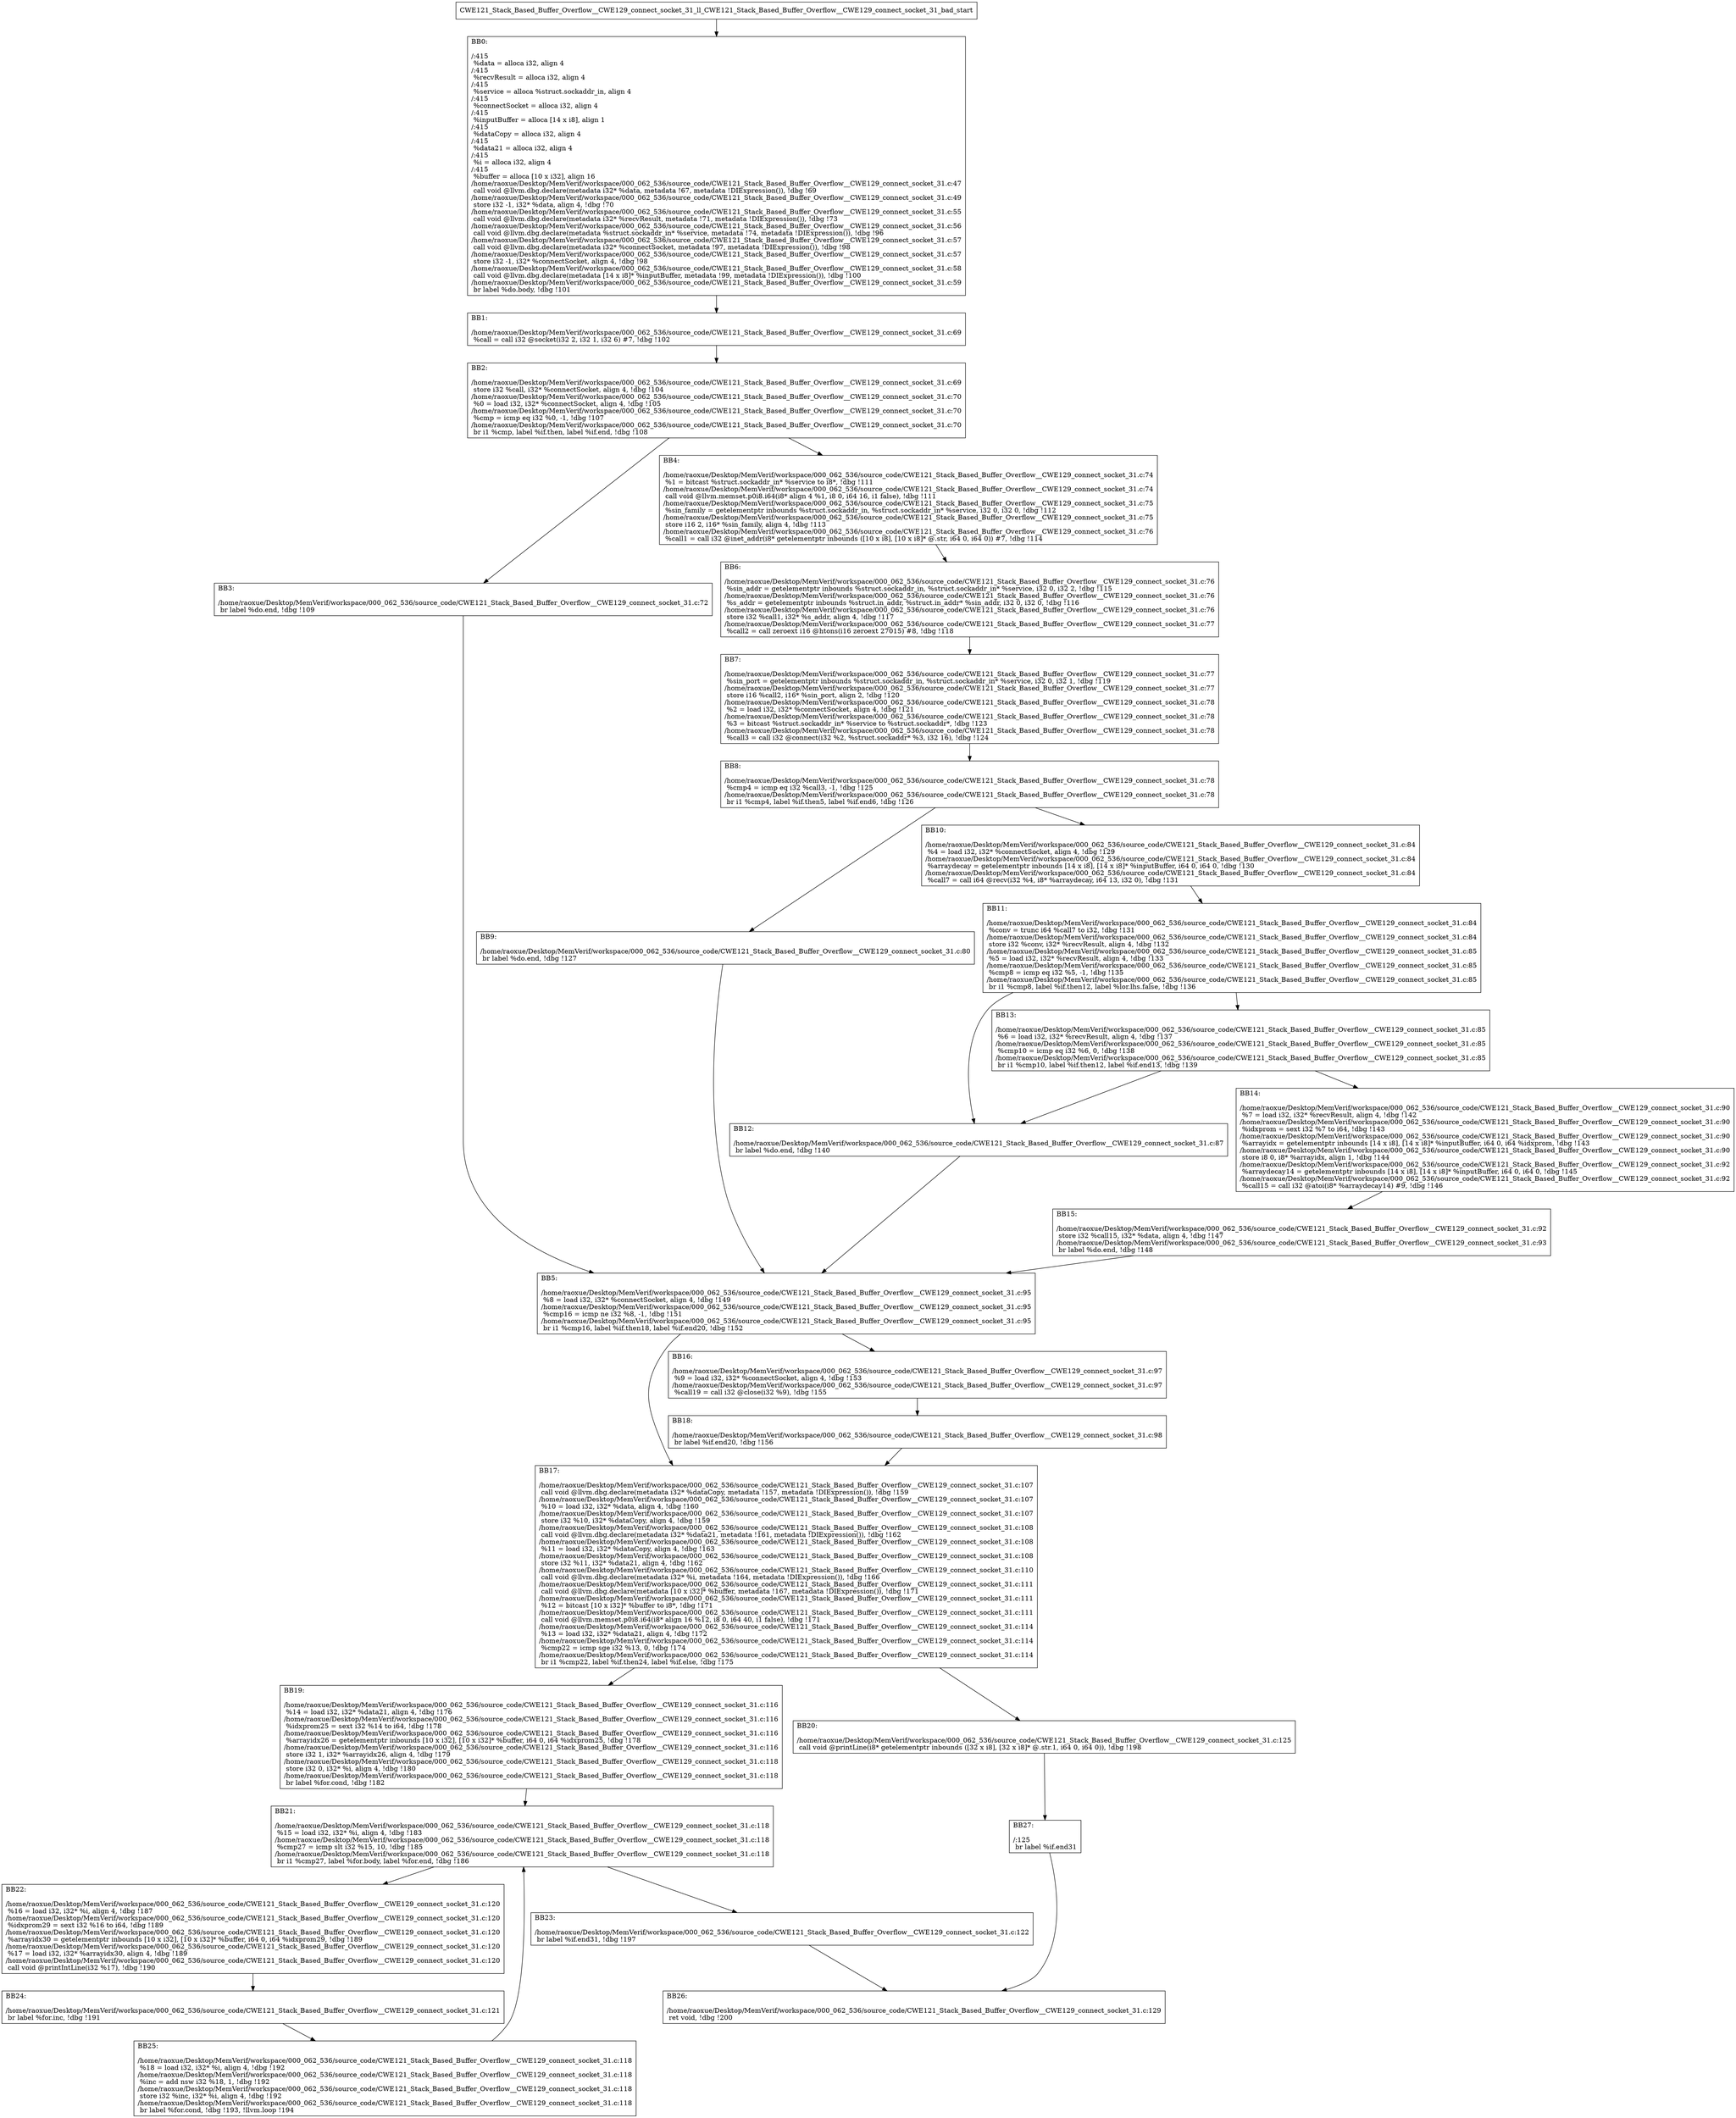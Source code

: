 digraph "CFG for'CWE121_Stack_Based_Buffer_Overflow__CWE129_connect_socket_31_ll_CWE121_Stack_Based_Buffer_Overflow__CWE129_connect_socket_31_bad' function" {
	BBCWE121_Stack_Based_Buffer_Overflow__CWE129_connect_socket_31_ll_CWE121_Stack_Based_Buffer_Overflow__CWE129_connect_socket_31_bad_start[shape=record,label="{CWE121_Stack_Based_Buffer_Overflow__CWE129_connect_socket_31_ll_CWE121_Stack_Based_Buffer_Overflow__CWE129_connect_socket_31_bad_start}"];
	BBCWE121_Stack_Based_Buffer_Overflow__CWE129_connect_socket_31_ll_CWE121_Stack_Based_Buffer_Overflow__CWE129_connect_socket_31_bad_start-> CWE121_Stack_Based_Buffer_Overflow__CWE129_connect_socket_31_ll_CWE121_Stack_Based_Buffer_Overflow__CWE129_connect_socket_31_badBB0;
	CWE121_Stack_Based_Buffer_Overflow__CWE129_connect_socket_31_ll_CWE121_Stack_Based_Buffer_Overflow__CWE129_connect_socket_31_badBB0 [shape=record, label="{BB0:\l\l/:415\l
  %data = alloca i32, align 4\l
/:415\l
  %recvResult = alloca i32, align 4\l
/:415\l
  %service = alloca %struct.sockaddr_in, align 4\l
/:415\l
  %connectSocket = alloca i32, align 4\l
/:415\l
  %inputBuffer = alloca [14 x i8], align 1\l
/:415\l
  %dataCopy = alloca i32, align 4\l
/:415\l
  %data21 = alloca i32, align 4\l
/:415\l
  %i = alloca i32, align 4\l
/:415\l
  %buffer = alloca [10 x i32], align 16\l
/home/raoxue/Desktop/MemVerif/workspace/000_062_536/source_code/CWE121_Stack_Based_Buffer_Overflow__CWE129_connect_socket_31.c:47\l
  call void @llvm.dbg.declare(metadata i32* %data, metadata !67, metadata !DIExpression()), !dbg !69\l
/home/raoxue/Desktop/MemVerif/workspace/000_062_536/source_code/CWE121_Stack_Based_Buffer_Overflow__CWE129_connect_socket_31.c:49\l
  store i32 -1, i32* %data, align 4, !dbg !70\l
/home/raoxue/Desktop/MemVerif/workspace/000_062_536/source_code/CWE121_Stack_Based_Buffer_Overflow__CWE129_connect_socket_31.c:55\l
  call void @llvm.dbg.declare(metadata i32* %recvResult, metadata !71, metadata !DIExpression()), !dbg !73\l
/home/raoxue/Desktop/MemVerif/workspace/000_062_536/source_code/CWE121_Stack_Based_Buffer_Overflow__CWE129_connect_socket_31.c:56\l
  call void @llvm.dbg.declare(metadata %struct.sockaddr_in* %service, metadata !74, metadata !DIExpression()), !dbg !96\l
/home/raoxue/Desktop/MemVerif/workspace/000_062_536/source_code/CWE121_Stack_Based_Buffer_Overflow__CWE129_connect_socket_31.c:57\l
  call void @llvm.dbg.declare(metadata i32* %connectSocket, metadata !97, metadata !DIExpression()), !dbg !98\l
/home/raoxue/Desktop/MemVerif/workspace/000_062_536/source_code/CWE121_Stack_Based_Buffer_Overflow__CWE129_connect_socket_31.c:57\l
  store i32 -1, i32* %connectSocket, align 4, !dbg !98\l
/home/raoxue/Desktop/MemVerif/workspace/000_062_536/source_code/CWE121_Stack_Based_Buffer_Overflow__CWE129_connect_socket_31.c:58\l
  call void @llvm.dbg.declare(metadata [14 x i8]* %inputBuffer, metadata !99, metadata !DIExpression()), !dbg !100\l
/home/raoxue/Desktop/MemVerif/workspace/000_062_536/source_code/CWE121_Stack_Based_Buffer_Overflow__CWE129_connect_socket_31.c:59\l
  br label %do.body, !dbg !101\l
}"];
	CWE121_Stack_Based_Buffer_Overflow__CWE129_connect_socket_31_ll_CWE121_Stack_Based_Buffer_Overflow__CWE129_connect_socket_31_badBB0-> CWE121_Stack_Based_Buffer_Overflow__CWE129_connect_socket_31_ll_CWE121_Stack_Based_Buffer_Overflow__CWE129_connect_socket_31_badBB1;
	CWE121_Stack_Based_Buffer_Overflow__CWE129_connect_socket_31_ll_CWE121_Stack_Based_Buffer_Overflow__CWE129_connect_socket_31_badBB1 [shape=record, label="{BB1:\l\l/home/raoxue/Desktop/MemVerif/workspace/000_062_536/source_code/CWE121_Stack_Based_Buffer_Overflow__CWE129_connect_socket_31.c:69\l
  %call = call i32 @socket(i32 2, i32 1, i32 6) #7, !dbg !102\l
}"];
	CWE121_Stack_Based_Buffer_Overflow__CWE129_connect_socket_31_ll_CWE121_Stack_Based_Buffer_Overflow__CWE129_connect_socket_31_badBB1-> CWE121_Stack_Based_Buffer_Overflow__CWE129_connect_socket_31_ll_CWE121_Stack_Based_Buffer_Overflow__CWE129_connect_socket_31_badBB2;
	CWE121_Stack_Based_Buffer_Overflow__CWE129_connect_socket_31_ll_CWE121_Stack_Based_Buffer_Overflow__CWE129_connect_socket_31_badBB2 [shape=record, label="{BB2:\l\l/home/raoxue/Desktop/MemVerif/workspace/000_062_536/source_code/CWE121_Stack_Based_Buffer_Overflow__CWE129_connect_socket_31.c:69\l
  store i32 %call, i32* %connectSocket, align 4, !dbg !104\l
/home/raoxue/Desktop/MemVerif/workspace/000_062_536/source_code/CWE121_Stack_Based_Buffer_Overflow__CWE129_connect_socket_31.c:70\l
  %0 = load i32, i32* %connectSocket, align 4, !dbg !105\l
/home/raoxue/Desktop/MemVerif/workspace/000_062_536/source_code/CWE121_Stack_Based_Buffer_Overflow__CWE129_connect_socket_31.c:70\l
  %cmp = icmp eq i32 %0, -1, !dbg !107\l
/home/raoxue/Desktop/MemVerif/workspace/000_062_536/source_code/CWE121_Stack_Based_Buffer_Overflow__CWE129_connect_socket_31.c:70\l
  br i1 %cmp, label %if.then, label %if.end, !dbg !108\l
}"];
	CWE121_Stack_Based_Buffer_Overflow__CWE129_connect_socket_31_ll_CWE121_Stack_Based_Buffer_Overflow__CWE129_connect_socket_31_badBB2-> CWE121_Stack_Based_Buffer_Overflow__CWE129_connect_socket_31_ll_CWE121_Stack_Based_Buffer_Overflow__CWE129_connect_socket_31_badBB3;
	CWE121_Stack_Based_Buffer_Overflow__CWE129_connect_socket_31_ll_CWE121_Stack_Based_Buffer_Overflow__CWE129_connect_socket_31_badBB2-> CWE121_Stack_Based_Buffer_Overflow__CWE129_connect_socket_31_ll_CWE121_Stack_Based_Buffer_Overflow__CWE129_connect_socket_31_badBB4;
	CWE121_Stack_Based_Buffer_Overflow__CWE129_connect_socket_31_ll_CWE121_Stack_Based_Buffer_Overflow__CWE129_connect_socket_31_badBB3 [shape=record, label="{BB3:\l\l/home/raoxue/Desktop/MemVerif/workspace/000_062_536/source_code/CWE121_Stack_Based_Buffer_Overflow__CWE129_connect_socket_31.c:72\l
  br label %do.end, !dbg !109\l
}"];
	CWE121_Stack_Based_Buffer_Overflow__CWE129_connect_socket_31_ll_CWE121_Stack_Based_Buffer_Overflow__CWE129_connect_socket_31_badBB3-> CWE121_Stack_Based_Buffer_Overflow__CWE129_connect_socket_31_ll_CWE121_Stack_Based_Buffer_Overflow__CWE129_connect_socket_31_badBB5;
	CWE121_Stack_Based_Buffer_Overflow__CWE129_connect_socket_31_ll_CWE121_Stack_Based_Buffer_Overflow__CWE129_connect_socket_31_badBB4 [shape=record, label="{BB4:\l\l/home/raoxue/Desktop/MemVerif/workspace/000_062_536/source_code/CWE121_Stack_Based_Buffer_Overflow__CWE129_connect_socket_31.c:74\l
  %1 = bitcast %struct.sockaddr_in* %service to i8*, !dbg !111\l
/home/raoxue/Desktop/MemVerif/workspace/000_062_536/source_code/CWE121_Stack_Based_Buffer_Overflow__CWE129_connect_socket_31.c:74\l
  call void @llvm.memset.p0i8.i64(i8* align 4 %1, i8 0, i64 16, i1 false), !dbg !111\l
/home/raoxue/Desktop/MemVerif/workspace/000_062_536/source_code/CWE121_Stack_Based_Buffer_Overflow__CWE129_connect_socket_31.c:75\l
  %sin_family = getelementptr inbounds %struct.sockaddr_in, %struct.sockaddr_in* %service, i32 0, i32 0, !dbg !112\l
/home/raoxue/Desktop/MemVerif/workspace/000_062_536/source_code/CWE121_Stack_Based_Buffer_Overflow__CWE129_connect_socket_31.c:75\l
  store i16 2, i16* %sin_family, align 4, !dbg !113\l
/home/raoxue/Desktop/MemVerif/workspace/000_062_536/source_code/CWE121_Stack_Based_Buffer_Overflow__CWE129_connect_socket_31.c:76\l
  %call1 = call i32 @inet_addr(i8* getelementptr inbounds ([10 x i8], [10 x i8]* @.str, i64 0, i64 0)) #7, !dbg !114\l
}"];
	CWE121_Stack_Based_Buffer_Overflow__CWE129_connect_socket_31_ll_CWE121_Stack_Based_Buffer_Overflow__CWE129_connect_socket_31_badBB4-> CWE121_Stack_Based_Buffer_Overflow__CWE129_connect_socket_31_ll_CWE121_Stack_Based_Buffer_Overflow__CWE129_connect_socket_31_badBB6;
	CWE121_Stack_Based_Buffer_Overflow__CWE129_connect_socket_31_ll_CWE121_Stack_Based_Buffer_Overflow__CWE129_connect_socket_31_badBB6 [shape=record, label="{BB6:\l\l/home/raoxue/Desktop/MemVerif/workspace/000_062_536/source_code/CWE121_Stack_Based_Buffer_Overflow__CWE129_connect_socket_31.c:76\l
  %sin_addr = getelementptr inbounds %struct.sockaddr_in, %struct.sockaddr_in* %service, i32 0, i32 2, !dbg !115\l
/home/raoxue/Desktop/MemVerif/workspace/000_062_536/source_code/CWE121_Stack_Based_Buffer_Overflow__CWE129_connect_socket_31.c:76\l
  %s_addr = getelementptr inbounds %struct.in_addr, %struct.in_addr* %sin_addr, i32 0, i32 0, !dbg !116\l
/home/raoxue/Desktop/MemVerif/workspace/000_062_536/source_code/CWE121_Stack_Based_Buffer_Overflow__CWE129_connect_socket_31.c:76\l
  store i32 %call1, i32* %s_addr, align 4, !dbg !117\l
/home/raoxue/Desktop/MemVerif/workspace/000_062_536/source_code/CWE121_Stack_Based_Buffer_Overflow__CWE129_connect_socket_31.c:77\l
  %call2 = call zeroext i16 @htons(i16 zeroext 27015) #8, !dbg !118\l
}"];
	CWE121_Stack_Based_Buffer_Overflow__CWE129_connect_socket_31_ll_CWE121_Stack_Based_Buffer_Overflow__CWE129_connect_socket_31_badBB6-> CWE121_Stack_Based_Buffer_Overflow__CWE129_connect_socket_31_ll_CWE121_Stack_Based_Buffer_Overflow__CWE129_connect_socket_31_badBB7;
	CWE121_Stack_Based_Buffer_Overflow__CWE129_connect_socket_31_ll_CWE121_Stack_Based_Buffer_Overflow__CWE129_connect_socket_31_badBB7 [shape=record, label="{BB7:\l\l/home/raoxue/Desktop/MemVerif/workspace/000_062_536/source_code/CWE121_Stack_Based_Buffer_Overflow__CWE129_connect_socket_31.c:77\l
  %sin_port = getelementptr inbounds %struct.sockaddr_in, %struct.sockaddr_in* %service, i32 0, i32 1, !dbg !119\l
/home/raoxue/Desktop/MemVerif/workspace/000_062_536/source_code/CWE121_Stack_Based_Buffer_Overflow__CWE129_connect_socket_31.c:77\l
  store i16 %call2, i16* %sin_port, align 2, !dbg !120\l
/home/raoxue/Desktop/MemVerif/workspace/000_062_536/source_code/CWE121_Stack_Based_Buffer_Overflow__CWE129_connect_socket_31.c:78\l
  %2 = load i32, i32* %connectSocket, align 4, !dbg !121\l
/home/raoxue/Desktop/MemVerif/workspace/000_062_536/source_code/CWE121_Stack_Based_Buffer_Overflow__CWE129_connect_socket_31.c:78\l
  %3 = bitcast %struct.sockaddr_in* %service to %struct.sockaddr*, !dbg !123\l
/home/raoxue/Desktop/MemVerif/workspace/000_062_536/source_code/CWE121_Stack_Based_Buffer_Overflow__CWE129_connect_socket_31.c:78\l
  %call3 = call i32 @connect(i32 %2, %struct.sockaddr* %3, i32 16), !dbg !124\l
}"];
	CWE121_Stack_Based_Buffer_Overflow__CWE129_connect_socket_31_ll_CWE121_Stack_Based_Buffer_Overflow__CWE129_connect_socket_31_badBB7-> CWE121_Stack_Based_Buffer_Overflow__CWE129_connect_socket_31_ll_CWE121_Stack_Based_Buffer_Overflow__CWE129_connect_socket_31_badBB8;
	CWE121_Stack_Based_Buffer_Overflow__CWE129_connect_socket_31_ll_CWE121_Stack_Based_Buffer_Overflow__CWE129_connect_socket_31_badBB8 [shape=record, label="{BB8:\l\l/home/raoxue/Desktop/MemVerif/workspace/000_062_536/source_code/CWE121_Stack_Based_Buffer_Overflow__CWE129_connect_socket_31.c:78\l
  %cmp4 = icmp eq i32 %call3, -1, !dbg !125\l
/home/raoxue/Desktop/MemVerif/workspace/000_062_536/source_code/CWE121_Stack_Based_Buffer_Overflow__CWE129_connect_socket_31.c:78\l
  br i1 %cmp4, label %if.then5, label %if.end6, !dbg !126\l
}"];
	CWE121_Stack_Based_Buffer_Overflow__CWE129_connect_socket_31_ll_CWE121_Stack_Based_Buffer_Overflow__CWE129_connect_socket_31_badBB8-> CWE121_Stack_Based_Buffer_Overflow__CWE129_connect_socket_31_ll_CWE121_Stack_Based_Buffer_Overflow__CWE129_connect_socket_31_badBB9;
	CWE121_Stack_Based_Buffer_Overflow__CWE129_connect_socket_31_ll_CWE121_Stack_Based_Buffer_Overflow__CWE129_connect_socket_31_badBB8-> CWE121_Stack_Based_Buffer_Overflow__CWE129_connect_socket_31_ll_CWE121_Stack_Based_Buffer_Overflow__CWE129_connect_socket_31_badBB10;
	CWE121_Stack_Based_Buffer_Overflow__CWE129_connect_socket_31_ll_CWE121_Stack_Based_Buffer_Overflow__CWE129_connect_socket_31_badBB9 [shape=record, label="{BB9:\l\l/home/raoxue/Desktop/MemVerif/workspace/000_062_536/source_code/CWE121_Stack_Based_Buffer_Overflow__CWE129_connect_socket_31.c:80\l
  br label %do.end, !dbg !127\l
}"];
	CWE121_Stack_Based_Buffer_Overflow__CWE129_connect_socket_31_ll_CWE121_Stack_Based_Buffer_Overflow__CWE129_connect_socket_31_badBB9-> CWE121_Stack_Based_Buffer_Overflow__CWE129_connect_socket_31_ll_CWE121_Stack_Based_Buffer_Overflow__CWE129_connect_socket_31_badBB5;
	CWE121_Stack_Based_Buffer_Overflow__CWE129_connect_socket_31_ll_CWE121_Stack_Based_Buffer_Overflow__CWE129_connect_socket_31_badBB10 [shape=record, label="{BB10:\l\l/home/raoxue/Desktop/MemVerif/workspace/000_062_536/source_code/CWE121_Stack_Based_Buffer_Overflow__CWE129_connect_socket_31.c:84\l
  %4 = load i32, i32* %connectSocket, align 4, !dbg !129\l
/home/raoxue/Desktop/MemVerif/workspace/000_062_536/source_code/CWE121_Stack_Based_Buffer_Overflow__CWE129_connect_socket_31.c:84\l
  %arraydecay = getelementptr inbounds [14 x i8], [14 x i8]* %inputBuffer, i64 0, i64 0, !dbg !130\l
/home/raoxue/Desktop/MemVerif/workspace/000_062_536/source_code/CWE121_Stack_Based_Buffer_Overflow__CWE129_connect_socket_31.c:84\l
  %call7 = call i64 @recv(i32 %4, i8* %arraydecay, i64 13, i32 0), !dbg !131\l
}"];
	CWE121_Stack_Based_Buffer_Overflow__CWE129_connect_socket_31_ll_CWE121_Stack_Based_Buffer_Overflow__CWE129_connect_socket_31_badBB10-> CWE121_Stack_Based_Buffer_Overflow__CWE129_connect_socket_31_ll_CWE121_Stack_Based_Buffer_Overflow__CWE129_connect_socket_31_badBB11;
	CWE121_Stack_Based_Buffer_Overflow__CWE129_connect_socket_31_ll_CWE121_Stack_Based_Buffer_Overflow__CWE129_connect_socket_31_badBB11 [shape=record, label="{BB11:\l\l/home/raoxue/Desktop/MemVerif/workspace/000_062_536/source_code/CWE121_Stack_Based_Buffer_Overflow__CWE129_connect_socket_31.c:84\l
  %conv = trunc i64 %call7 to i32, !dbg !131\l
/home/raoxue/Desktop/MemVerif/workspace/000_062_536/source_code/CWE121_Stack_Based_Buffer_Overflow__CWE129_connect_socket_31.c:84\l
  store i32 %conv, i32* %recvResult, align 4, !dbg !132\l
/home/raoxue/Desktop/MemVerif/workspace/000_062_536/source_code/CWE121_Stack_Based_Buffer_Overflow__CWE129_connect_socket_31.c:85\l
  %5 = load i32, i32* %recvResult, align 4, !dbg !133\l
/home/raoxue/Desktop/MemVerif/workspace/000_062_536/source_code/CWE121_Stack_Based_Buffer_Overflow__CWE129_connect_socket_31.c:85\l
  %cmp8 = icmp eq i32 %5, -1, !dbg !135\l
/home/raoxue/Desktop/MemVerif/workspace/000_062_536/source_code/CWE121_Stack_Based_Buffer_Overflow__CWE129_connect_socket_31.c:85\l
  br i1 %cmp8, label %if.then12, label %lor.lhs.false, !dbg !136\l
}"];
	CWE121_Stack_Based_Buffer_Overflow__CWE129_connect_socket_31_ll_CWE121_Stack_Based_Buffer_Overflow__CWE129_connect_socket_31_badBB11-> CWE121_Stack_Based_Buffer_Overflow__CWE129_connect_socket_31_ll_CWE121_Stack_Based_Buffer_Overflow__CWE129_connect_socket_31_badBB12;
	CWE121_Stack_Based_Buffer_Overflow__CWE129_connect_socket_31_ll_CWE121_Stack_Based_Buffer_Overflow__CWE129_connect_socket_31_badBB11-> CWE121_Stack_Based_Buffer_Overflow__CWE129_connect_socket_31_ll_CWE121_Stack_Based_Buffer_Overflow__CWE129_connect_socket_31_badBB13;
	CWE121_Stack_Based_Buffer_Overflow__CWE129_connect_socket_31_ll_CWE121_Stack_Based_Buffer_Overflow__CWE129_connect_socket_31_badBB13 [shape=record, label="{BB13:\l\l/home/raoxue/Desktop/MemVerif/workspace/000_062_536/source_code/CWE121_Stack_Based_Buffer_Overflow__CWE129_connect_socket_31.c:85\l
  %6 = load i32, i32* %recvResult, align 4, !dbg !137\l
/home/raoxue/Desktop/MemVerif/workspace/000_062_536/source_code/CWE121_Stack_Based_Buffer_Overflow__CWE129_connect_socket_31.c:85\l
  %cmp10 = icmp eq i32 %6, 0, !dbg !138\l
/home/raoxue/Desktop/MemVerif/workspace/000_062_536/source_code/CWE121_Stack_Based_Buffer_Overflow__CWE129_connect_socket_31.c:85\l
  br i1 %cmp10, label %if.then12, label %if.end13, !dbg !139\l
}"];
	CWE121_Stack_Based_Buffer_Overflow__CWE129_connect_socket_31_ll_CWE121_Stack_Based_Buffer_Overflow__CWE129_connect_socket_31_badBB13-> CWE121_Stack_Based_Buffer_Overflow__CWE129_connect_socket_31_ll_CWE121_Stack_Based_Buffer_Overflow__CWE129_connect_socket_31_badBB12;
	CWE121_Stack_Based_Buffer_Overflow__CWE129_connect_socket_31_ll_CWE121_Stack_Based_Buffer_Overflow__CWE129_connect_socket_31_badBB13-> CWE121_Stack_Based_Buffer_Overflow__CWE129_connect_socket_31_ll_CWE121_Stack_Based_Buffer_Overflow__CWE129_connect_socket_31_badBB14;
	CWE121_Stack_Based_Buffer_Overflow__CWE129_connect_socket_31_ll_CWE121_Stack_Based_Buffer_Overflow__CWE129_connect_socket_31_badBB12 [shape=record, label="{BB12:\l\l/home/raoxue/Desktop/MemVerif/workspace/000_062_536/source_code/CWE121_Stack_Based_Buffer_Overflow__CWE129_connect_socket_31.c:87\l
  br label %do.end, !dbg !140\l
}"];
	CWE121_Stack_Based_Buffer_Overflow__CWE129_connect_socket_31_ll_CWE121_Stack_Based_Buffer_Overflow__CWE129_connect_socket_31_badBB12-> CWE121_Stack_Based_Buffer_Overflow__CWE129_connect_socket_31_ll_CWE121_Stack_Based_Buffer_Overflow__CWE129_connect_socket_31_badBB5;
	CWE121_Stack_Based_Buffer_Overflow__CWE129_connect_socket_31_ll_CWE121_Stack_Based_Buffer_Overflow__CWE129_connect_socket_31_badBB14 [shape=record, label="{BB14:\l\l/home/raoxue/Desktop/MemVerif/workspace/000_062_536/source_code/CWE121_Stack_Based_Buffer_Overflow__CWE129_connect_socket_31.c:90\l
  %7 = load i32, i32* %recvResult, align 4, !dbg !142\l
/home/raoxue/Desktop/MemVerif/workspace/000_062_536/source_code/CWE121_Stack_Based_Buffer_Overflow__CWE129_connect_socket_31.c:90\l
  %idxprom = sext i32 %7 to i64, !dbg !143\l
/home/raoxue/Desktop/MemVerif/workspace/000_062_536/source_code/CWE121_Stack_Based_Buffer_Overflow__CWE129_connect_socket_31.c:90\l
  %arrayidx = getelementptr inbounds [14 x i8], [14 x i8]* %inputBuffer, i64 0, i64 %idxprom, !dbg !143\l
/home/raoxue/Desktop/MemVerif/workspace/000_062_536/source_code/CWE121_Stack_Based_Buffer_Overflow__CWE129_connect_socket_31.c:90\l
  store i8 0, i8* %arrayidx, align 1, !dbg !144\l
/home/raoxue/Desktop/MemVerif/workspace/000_062_536/source_code/CWE121_Stack_Based_Buffer_Overflow__CWE129_connect_socket_31.c:92\l
  %arraydecay14 = getelementptr inbounds [14 x i8], [14 x i8]* %inputBuffer, i64 0, i64 0, !dbg !145\l
/home/raoxue/Desktop/MemVerif/workspace/000_062_536/source_code/CWE121_Stack_Based_Buffer_Overflow__CWE129_connect_socket_31.c:92\l
  %call15 = call i32 @atoi(i8* %arraydecay14) #9, !dbg !146\l
}"];
	CWE121_Stack_Based_Buffer_Overflow__CWE129_connect_socket_31_ll_CWE121_Stack_Based_Buffer_Overflow__CWE129_connect_socket_31_badBB14-> CWE121_Stack_Based_Buffer_Overflow__CWE129_connect_socket_31_ll_CWE121_Stack_Based_Buffer_Overflow__CWE129_connect_socket_31_badBB15;
	CWE121_Stack_Based_Buffer_Overflow__CWE129_connect_socket_31_ll_CWE121_Stack_Based_Buffer_Overflow__CWE129_connect_socket_31_badBB15 [shape=record, label="{BB15:\l\l/home/raoxue/Desktop/MemVerif/workspace/000_062_536/source_code/CWE121_Stack_Based_Buffer_Overflow__CWE129_connect_socket_31.c:92\l
  store i32 %call15, i32* %data, align 4, !dbg !147\l
/home/raoxue/Desktop/MemVerif/workspace/000_062_536/source_code/CWE121_Stack_Based_Buffer_Overflow__CWE129_connect_socket_31.c:93\l
  br label %do.end, !dbg !148\l
}"];
	CWE121_Stack_Based_Buffer_Overflow__CWE129_connect_socket_31_ll_CWE121_Stack_Based_Buffer_Overflow__CWE129_connect_socket_31_badBB15-> CWE121_Stack_Based_Buffer_Overflow__CWE129_connect_socket_31_ll_CWE121_Stack_Based_Buffer_Overflow__CWE129_connect_socket_31_badBB5;
	CWE121_Stack_Based_Buffer_Overflow__CWE129_connect_socket_31_ll_CWE121_Stack_Based_Buffer_Overflow__CWE129_connect_socket_31_badBB5 [shape=record, label="{BB5:\l\l/home/raoxue/Desktop/MemVerif/workspace/000_062_536/source_code/CWE121_Stack_Based_Buffer_Overflow__CWE129_connect_socket_31.c:95\l
  %8 = load i32, i32* %connectSocket, align 4, !dbg !149\l
/home/raoxue/Desktop/MemVerif/workspace/000_062_536/source_code/CWE121_Stack_Based_Buffer_Overflow__CWE129_connect_socket_31.c:95\l
  %cmp16 = icmp ne i32 %8, -1, !dbg !151\l
/home/raoxue/Desktop/MemVerif/workspace/000_062_536/source_code/CWE121_Stack_Based_Buffer_Overflow__CWE129_connect_socket_31.c:95\l
  br i1 %cmp16, label %if.then18, label %if.end20, !dbg !152\l
}"];
	CWE121_Stack_Based_Buffer_Overflow__CWE129_connect_socket_31_ll_CWE121_Stack_Based_Buffer_Overflow__CWE129_connect_socket_31_badBB5-> CWE121_Stack_Based_Buffer_Overflow__CWE129_connect_socket_31_ll_CWE121_Stack_Based_Buffer_Overflow__CWE129_connect_socket_31_badBB16;
	CWE121_Stack_Based_Buffer_Overflow__CWE129_connect_socket_31_ll_CWE121_Stack_Based_Buffer_Overflow__CWE129_connect_socket_31_badBB5-> CWE121_Stack_Based_Buffer_Overflow__CWE129_connect_socket_31_ll_CWE121_Stack_Based_Buffer_Overflow__CWE129_connect_socket_31_badBB17;
	CWE121_Stack_Based_Buffer_Overflow__CWE129_connect_socket_31_ll_CWE121_Stack_Based_Buffer_Overflow__CWE129_connect_socket_31_badBB16 [shape=record, label="{BB16:\l\l/home/raoxue/Desktop/MemVerif/workspace/000_062_536/source_code/CWE121_Stack_Based_Buffer_Overflow__CWE129_connect_socket_31.c:97\l
  %9 = load i32, i32* %connectSocket, align 4, !dbg !153\l
/home/raoxue/Desktop/MemVerif/workspace/000_062_536/source_code/CWE121_Stack_Based_Buffer_Overflow__CWE129_connect_socket_31.c:97\l
  %call19 = call i32 @close(i32 %9), !dbg !155\l
}"];
	CWE121_Stack_Based_Buffer_Overflow__CWE129_connect_socket_31_ll_CWE121_Stack_Based_Buffer_Overflow__CWE129_connect_socket_31_badBB16-> CWE121_Stack_Based_Buffer_Overflow__CWE129_connect_socket_31_ll_CWE121_Stack_Based_Buffer_Overflow__CWE129_connect_socket_31_badBB18;
	CWE121_Stack_Based_Buffer_Overflow__CWE129_connect_socket_31_ll_CWE121_Stack_Based_Buffer_Overflow__CWE129_connect_socket_31_badBB18 [shape=record, label="{BB18:\l\l/home/raoxue/Desktop/MemVerif/workspace/000_062_536/source_code/CWE121_Stack_Based_Buffer_Overflow__CWE129_connect_socket_31.c:98\l
  br label %if.end20, !dbg !156\l
}"];
	CWE121_Stack_Based_Buffer_Overflow__CWE129_connect_socket_31_ll_CWE121_Stack_Based_Buffer_Overflow__CWE129_connect_socket_31_badBB18-> CWE121_Stack_Based_Buffer_Overflow__CWE129_connect_socket_31_ll_CWE121_Stack_Based_Buffer_Overflow__CWE129_connect_socket_31_badBB17;
	CWE121_Stack_Based_Buffer_Overflow__CWE129_connect_socket_31_ll_CWE121_Stack_Based_Buffer_Overflow__CWE129_connect_socket_31_badBB17 [shape=record, label="{BB17:\l\l/home/raoxue/Desktop/MemVerif/workspace/000_062_536/source_code/CWE121_Stack_Based_Buffer_Overflow__CWE129_connect_socket_31.c:107\l
  call void @llvm.dbg.declare(metadata i32* %dataCopy, metadata !157, metadata !DIExpression()), !dbg !159\l
/home/raoxue/Desktop/MemVerif/workspace/000_062_536/source_code/CWE121_Stack_Based_Buffer_Overflow__CWE129_connect_socket_31.c:107\l
  %10 = load i32, i32* %data, align 4, !dbg !160\l
/home/raoxue/Desktop/MemVerif/workspace/000_062_536/source_code/CWE121_Stack_Based_Buffer_Overflow__CWE129_connect_socket_31.c:107\l
  store i32 %10, i32* %dataCopy, align 4, !dbg !159\l
/home/raoxue/Desktop/MemVerif/workspace/000_062_536/source_code/CWE121_Stack_Based_Buffer_Overflow__CWE129_connect_socket_31.c:108\l
  call void @llvm.dbg.declare(metadata i32* %data21, metadata !161, metadata !DIExpression()), !dbg !162\l
/home/raoxue/Desktop/MemVerif/workspace/000_062_536/source_code/CWE121_Stack_Based_Buffer_Overflow__CWE129_connect_socket_31.c:108\l
  %11 = load i32, i32* %dataCopy, align 4, !dbg !163\l
/home/raoxue/Desktop/MemVerif/workspace/000_062_536/source_code/CWE121_Stack_Based_Buffer_Overflow__CWE129_connect_socket_31.c:108\l
  store i32 %11, i32* %data21, align 4, !dbg !162\l
/home/raoxue/Desktop/MemVerif/workspace/000_062_536/source_code/CWE121_Stack_Based_Buffer_Overflow__CWE129_connect_socket_31.c:110\l
  call void @llvm.dbg.declare(metadata i32* %i, metadata !164, metadata !DIExpression()), !dbg !166\l
/home/raoxue/Desktop/MemVerif/workspace/000_062_536/source_code/CWE121_Stack_Based_Buffer_Overflow__CWE129_connect_socket_31.c:111\l
  call void @llvm.dbg.declare(metadata [10 x i32]* %buffer, metadata !167, metadata !DIExpression()), !dbg !171\l
/home/raoxue/Desktop/MemVerif/workspace/000_062_536/source_code/CWE121_Stack_Based_Buffer_Overflow__CWE129_connect_socket_31.c:111\l
  %12 = bitcast [10 x i32]* %buffer to i8*, !dbg !171\l
/home/raoxue/Desktop/MemVerif/workspace/000_062_536/source_code/CWE121_Stack_Based_Buffer_Overflow__CWE129_connect_socket_31.c:111\l
  call void @llvm.memset.p0i8.i64(i8* align 16 %12, i8 0, i64 40, i1 false), !dbg !171\l
/home/raoxue/Desktop/MemVerif/workspace/000_062_536/source_code/CWE121_Stack_Based_Buffer_Overflow__CWE129_connect_socket_31.c:114\l
  %13 = load i32, i32* %data21, align 4, !dbg !172\l
/home/raoxue/Desktop/MemVerif/workspace/000_062_536/source_code/CWE121_Stack_Based_Buffer_Overflow__CWE129_connect_socket_31.c:114\l
  %cmp22 = icmp sge i32 %13, 0, !dbg !174\l
/home/raoxue/Desktop/MemVerif/workspace/000_062_536/source_code/CWE121_Stack_Based_Buffer_Overflow__CWE129_connect_socket_31.c:114\l
  br i1 %cmp22, label %if.then24, label %if.else, !dbg !175\l
}"];
	CWE121_Stack_Based_Buffer_Overflow__CWE129_connect_socket_31_ll_CWE121_Stack_Based_Buffer_Overflow__CWE129_connect_socket_31_badBB17-> CWE121_Stack_Based_Buffer_Overflow__CWE129_connect_socket_31_ll_CWE121_Stack_Based_Buffer_Overflow__CWE129_connect_socket_31_badBB19;
	CWE121_Stack_Based_Buffer_Overflow__CWE129_connect_socket_31_ll_CWE121_Stack_Based_Buffer_Overflow__CWE129_connect_socket_31_badBB17-> CWE121_Stack_Based_Buffer_Overflow__CWE129_connect_socket_31_ll_CWE121_Stack_Based_Buffer_Overflow__CWE129_connect_socket_31_badBB20;
	CWE121_Stack_Based_Buffer_Overflow__CWE129_connect_socket_31_ll_CWE121_Stack_Based_Buffer_Overflow__CWE129_connect_socket_31_badBB19 [shape=record, label="{BB19:\l\l/home/raoxue/Desktop/MemVerif/workspace/000_062_536/source_code/CWE121_Stack_Based_Buffer_Overflow__CWE129_connect_socket_31.c:116\l
  %14 = load i32, i32* %data21, align 4, !dbg !176\l
/home/raoxue/Desktop/MemVerif/workspace/000_062_536/source_code/CWE121_Stack_Based_Buffer_Overflow__CWE129_connect_socket_31.c:116\l
  %idxprom25 = sext i32 %14 to i64, !dbg !178\l
/home/raoxue/Desktop/MemVerif/workspace/000_062_536/source_code/CWE121_Stack_Based_Buffer_Overflow__CWE129_connect_socket_31.c:116\l
  %arrayidx26 = getelementptr inbounds [10 x i32], [10 x i32]* %buffer, i64 0, i64 %idxprom25, !dbg !178\l
/home/raoxue/Desktop/MemVerif/workspace/000_062_536/source_code/CWE121_Stack_Based_Buffer_Overflow__CWE129_connect_socket_31.c:116\l
  store i32 1, i32* %arrayidx26, align 4, !dbg !179\l
/home/raoxue/Desktop/MemVerif/workspace/000_062_536/source_code/CWE121_Stack_Based_Buffer_Overflow__CWE129_connect_socket_31.c:118\l
  store i32 0, i32* %i, align 4, !dbg !180\l
/home/raoxue/Desktop/MemVerif/workspace/000_062_536/source_code/CWE121_Stack_Based_Buffer_Overflow__CWE129_connect_socket_31.c:118\l
  br label %for.cond, !dbg !182\l
}"];
	CWE121_Stack_Based_Buffer_Overflow__CWE129_connect_socket_31_ll_CWE121_Stack_Based_Buffer_Overflow__CWE129_connect_socket_31_badBB19-> CWE121_Stack_Based_Buffer_Overflow__CWE129_connect_socket_31_ll_CWE121_Stack_Based_Buffer_Overflow__CWE129_connect_socket_31_badBB21;
	CWE121_Stack_Based_Buffer_Overflow__CWE129_connect_socket_31_ll_CWE121_Stack_Based_Buffer_Overflow__CWE129_connect_socket_31_badBB21 [shape=record, label="{BB21:\l\l/home/raoxue/Desktop/MemVerif/workspace/000_062_536/source_code/CWE121_Stack_Based_Buffer_Overflow__CWE129_connect_socket_31.c:118\l
  %15 = load i32, i32* %i, align 4, !dbg !183\l
/home/raoxue/Desktop/MemVerif/workspace/000_062_536/source_code/CWE121_Stack_Based_Buffer_Overflow__CWE129_connect_socket_31.c:118\l
  %cmp27 = icmp slt i32 %15, 10, !dbg !185\l
/home/raoxue/Desktop/MemVerif/workspace/000_062_536/source_code/CWE121_Stack_Based_Buffer_Overflow__CWE129_connect_socket_31.c:118\l
  br i1 %cmp27, label %for.body, label %for.end, !dbg !186\l
}"];
	CWE121_Stack_Based_Buffer_Overflow__CWE129_connect_socket_31_ll_CWE121_Stack_Based_Buffer_Overflow__CWE129_connect_socket_31_badBB21-> CWE121_Stack_Based_Buffer_Overflow__CWE129_connect_socket_31_ll_CWE121_Stack_Based_Buffer_Overflow__CWE129_connect_socket_31_badBB22;
	CWE121_Stack_Based_Buffer_Overflow__CWE129_connect_socket_31_ll_CWE121_Stack_Based_Buffer_Overflow__CWE129_connect_socket_31_badBB21-> CWE121_Stack_Based_Buffer_Overflow__CWE129_connect_socket_31_ll_CWE121_Stack_Based_Buffer_Overflow__CWE129_connect_socket_31_badBB23;
	CWE121_Stack_Based_Buffer_Overflow__CWE129_connect_socket_31_ll_CWE121_Stack_Based_Buffer_Overflow__CWE129_connect_socket_31_badBB22 [shape=record, label="{BB22:\l\l/home/raoxue/Desktop/MemVerif/workspace/000_062_536/source_code/CWE121_Stack_Based_Buffer_Overflow__CWE129_connect_socket_31.c:120\l
  %16 = load i32, i32* %i, align 4, !dbg !187\l
/home/raoxue/Desktop/MemVerif/workspace/000_062_536/source_code/CWE121_Stack_Based_Buffer_Overflow__CWE129_connect_socket_31.c:120\l
  %idxprom29 = sext i32 %16 to i64, !dbg !189\l
/home/raoxue/Desktop/MemVerif/workspace/000_062_536/source_code/CWE121_Stack_Based_Buffer_Overflow__CWE129_connect_socket_31.c:120\l
  %arrayidx30 = getelementptr inbounds [10 x i32], [10 x i32]* %buffer, i64 0, i64 %idxprom29, !dbg !189\l
/home/raoxue/Desktop/MemVerif/workspace/000_062_536/source_code/CWE121_Stack_Based_Buffer_Overflow__CWE129_connect_socket_31.c:120\l
  %17 = load i32, i32* %arrayidx30, align 4, !dbg !189\l
/home/raoxue/Desktop/MemVerif/workspace/000_062_536/source_code/CWE121_Stack_Based_Buffer_Overflow__CWE129_connect_socket_31.c:120\l
  call void @printIntLine(i32 %17), !dbg !190\l
}"];
	CWE121_Stack_Based_Buffer_Overflow__CWE129_connect_socket_31_ll_CWE121_Stack_Based_Buffer_Overflow__CWE129_connect_socket_31_badBB22-> CWE121_Stack_Based_Buffer_Overflow__CWE129_connect_socket_31_ll_CWE121_Stack_Based_Buffer_Overflow__CWE129_connect_socket_31_badBB24;
	CWE121_Stack_Based_Buffer_Overflow__CWE129_connect_socket_31_ll_CWE121_Stack_Based_Buffer_Overflow__CWE129_connect_socket_31_badBB24 [shape=record, label="{BB24:\l\l/home/raoxue/Desktop/MemVerif/workspace/000_062_536/source_code/CWE121_Stack_Based_Buffer_Overflow__CWE129_connect_socket_31.c:121\l
  br label %for.inc, !dbg !191\l
}"];
	CWE121_Stack_Based_Buffer_Overflow__CWE129_connect_socket_31_ll_CWE121_Stack_Based_Buffer_Overflow__CWE129_connect_socket_31_badBB24-> CWE121_Stack_Based_Buffer_Overflow__CWE129_connect_socket_31_ll_CWE121_Stack_Based_Buffer_Overflow__CWE129_connect_socket_31_badBB25;
	CWE121_Stack_Based_Buffer_Overflow__CWE129_connect_socket_31_ll_CWE121_Stack_Based_Buffer_Overflow__CWE129_connect_socket_31_badBB25 [shape=record, label="{BB25:\l\l/home/raoxue/Desktop/MemVerif/workspace/000_062_536/source_code/CWE121_Stack_Based_Buffer_Overflow__CWE129_connect_socket_31.c:118\l
  %18 = load i32, i32* %i, align 4, !dbg !192\l
/home/raoxue/Desktop/MemVerif/workspace/000_062_536/source_code/CWE121_Stack_Based_Buffer_Overflow__CWE129_connect_socket_31.c:118\l
  %inc = add nsw i32 %18, 1, !dbg !192\l
/home/raoxue/Desktop/MemVerif/workspace/000_062_536/source_code/CWE121_Stack_Based_Buffer_Overflow__CWE129_connect_socket_31.c:118\l
  store i32 %inc, i32* %i, align 4, !dbg !192\l
/home/raoxue/Desktop/MemVerif/workspace/000_062_536/source_code/CWE121_Stack_Based_Buffer_Overflow__CWE129_connect_socket_31.c:118\l
  br label %for.cond, !dbg !193, !llvm.loop !194\l
}"];
	CWE121_Stack_Based_Buffer_Overflow__CWE129_connect_socket_31_ll_CWE121_Stack_Based_Buffer_Overflow__CWE129_connect_socket_31_badBB25-> CWE121_Stack_Based_Buffer_Overflow__CWE129_connect_socket_31_ll_CWE121_Stack_Based_Buffer_Overflow__CWE129_connect_socket_31_badBB21;
	CWE121_Stack_Based_Buffer_Overflow__CWE129_connect_socket_31_ll_CWE121_Stack_Based_Buffer_Overflow__CWE129_connect_socket_31_badBB23 [shape=record, label="{BB23:\l\l/home/raoxue/Desktop/MemVerif/workspace/000_062_536/source_code/CWE121_Stack_Based_Buffer_Overflow__CWE129_connect_socket_31.c:122\l
  br label %if.end31, !dbg !197\l
}"];
	CWE121_Stack_Based_Buffer_Overflow__CWE129_connect_socket_31_ll_CWE121_Stack_Based_Buffer_Overflow__CWE129_connect_socket_31_badBB23-> CWE121_Stack_Based_Buffer_Overflow__CWE129_connect_socket_31_ll_CWE121_Stack_Based_Buffer_Overflow__CWE129_connect_socket_31_badBB26;
	CWE121_Stack_Based_Buffer_Overflow__CWE129_connect_socket_31_ll_CWE121_Stack_Based_Buffer_Overflow__CWE129_connect_socket_31_badBB20 [shape=record, label="{BB20:\l\l/home/raoxue/Desktop/MemVerif/workspace/000_062_536/source_code/CWE121_Stack_Based_Buffer_Overflow__CWE129_connect_socket_31.c:125\l
  call void @printLine(i8* getelementptr inbounds ([32 x i8], [32 x i8]* @.str.1, i64 0, i64 0)), !dbg !198\l
}"];
	CWE121_Stack_Based_Buffer_Overflow__CWE129_connect_socket_31_ll_CWE121_Stack_Based_Buffer_Overflow__CWE129_connect_socket_31_badBB20-> CWE121_Stack_Based_Buffer_Overflow__CWE129_connect_socket_31_ll_CWE121_Stack_Based_Buffer_Overflow__CWE129_connect_socket_31_badBB27;
	CWE121_Stack_Based_Buffer_Overflow__CWE129_connect_socket_31_ll_CWE121_Stack_Based_Buffer_Overflow__CWE129_connect_socket_31_badBB27 [shape=record, label="{BB27:\l\l/:125\l
  br label %if.end31\l
}"];
	CWE121_Stack_Based_Buffer_Overflow__CWE129_connect_socket_31_ll_CWE121_Stack_Based_Buffer_Overflow__CWE129_connect_socket_31_badBB27-> CWE121_Stack_Based_Buffer_Overflow__CWE129_connect_socket_31_ll_CWE121_Stack_Based_Buffer_Overflow__CWE129_connect_socket_31_badBB26;
	CWE121_Stack_Based_Buffer_Overflow__CWE129_connect_socket_31_ll_CWE121_Stack_Based_Buffer_Overflow__CWE129_connect_socket_31_badBB26 [shape=record, label="{BB26:\l\l/home/raoxue/Desktop/MemVerif/workspace/000_062_536/source_code/CWE121_Stack_Based_Buffer_Overflow__CWE129_connect_socket_31.c:129\l
  ret void, !dbg !200\l
}"];
}
